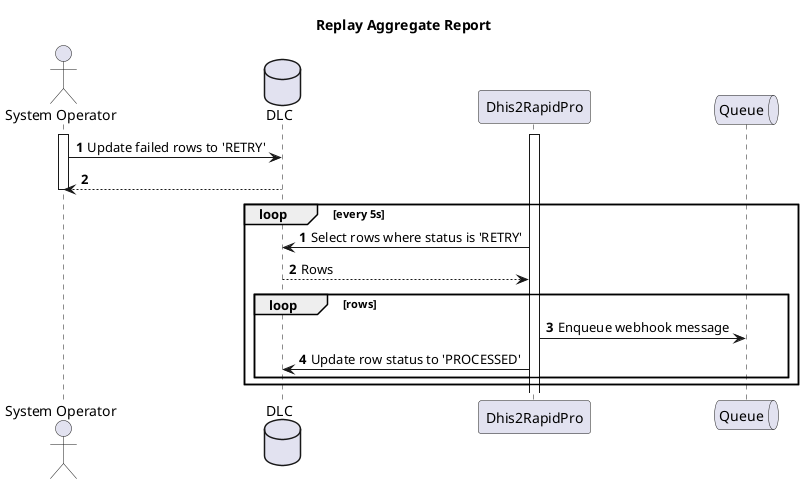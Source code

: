 @startuml
title Replay Aggregate Report
actor "System Operator" as Operator
database DLC as DLC
participant Dhis2RapidPro as Dhis2RapidPro
queue Queue as Queue
autonumber
skinparam responseMessageBelowArrow true
activate Dhis2RapidPro
activate Operator
Operator -> DLC: Update failed rows to 'RETRY'
return
deactivate Operator
loop every 5s
    autonumber
    Dhis2RapidPro -> DLC: Select rows where status is 'RETRY'
    DLC --> Dhis2RapidPro: Rows
    loop rows
        Dhis2RapidPro -> Queue: Enqueue webhook message
        Dhis2RapidPro -> DLC: Update row status to 'PROCESSED'
    end
end
@enduml